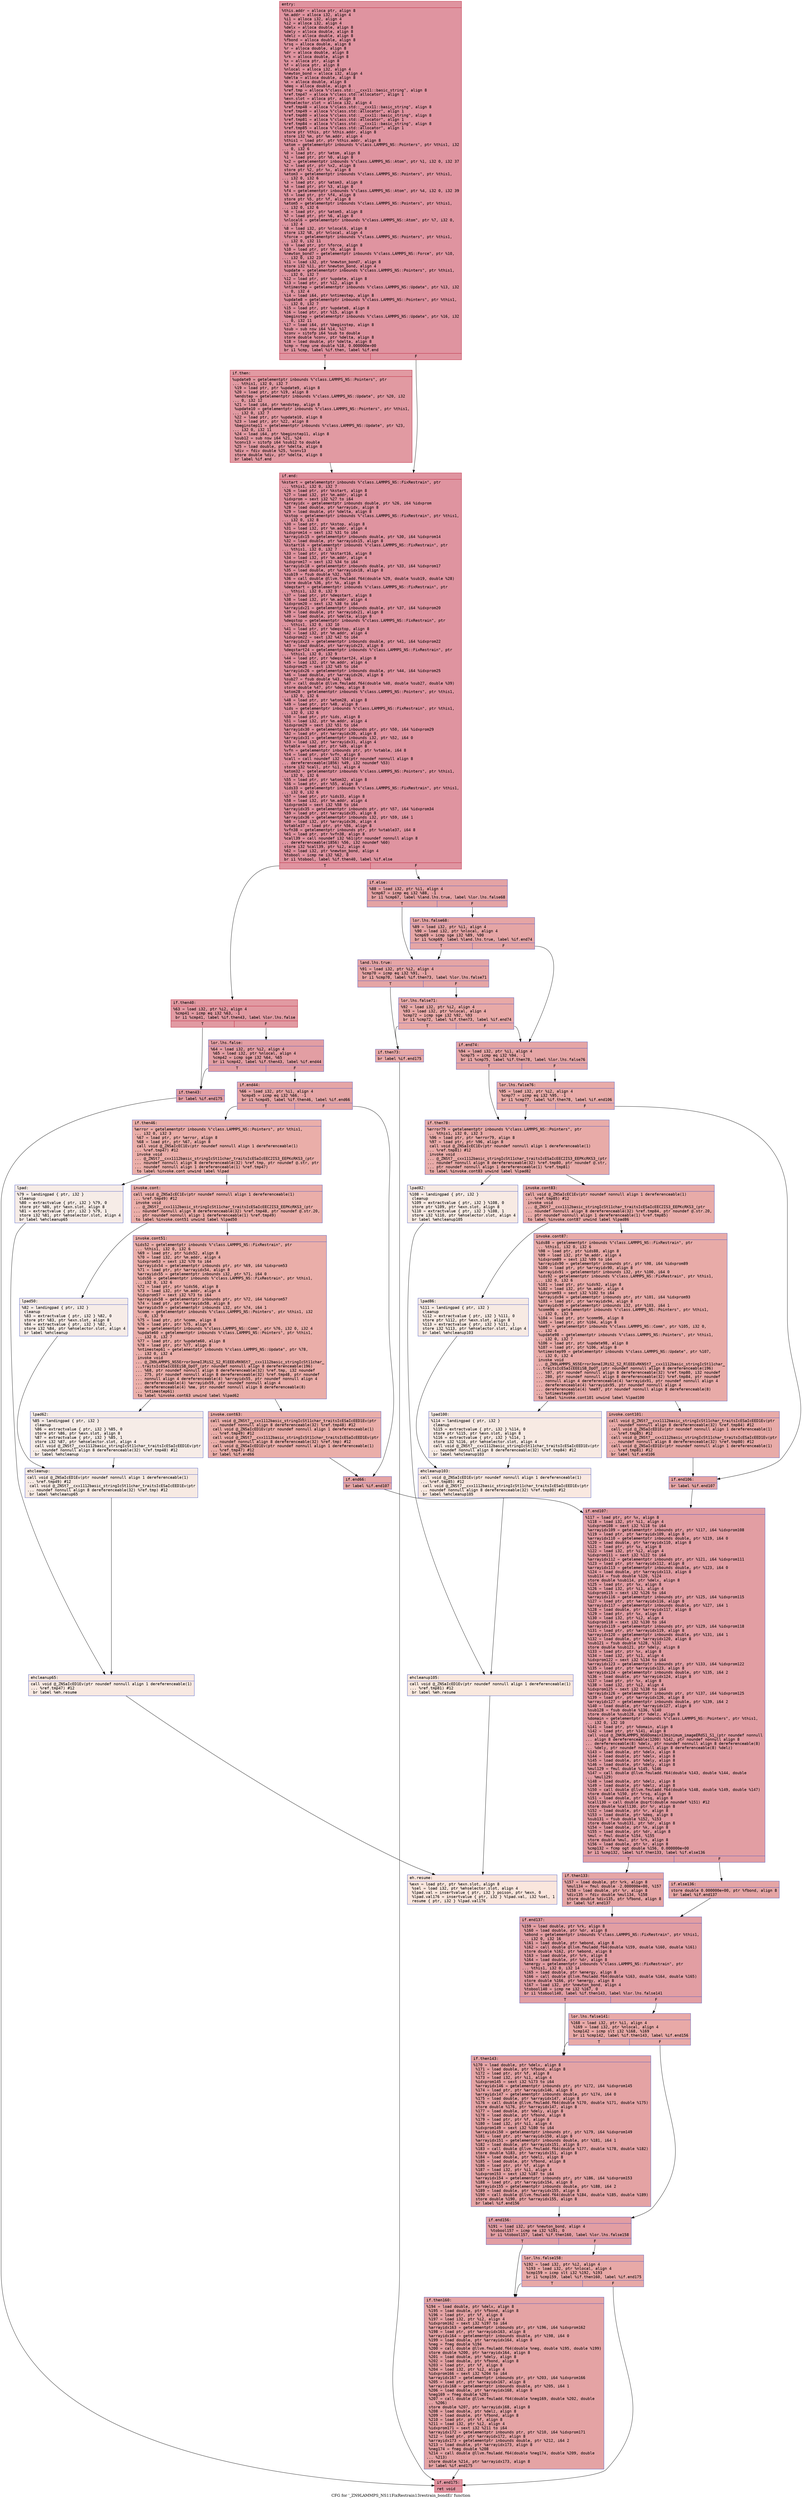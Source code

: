 digraph "CFG for '_ZN9LAMMPS_NS11FixRestrain13restrain_bondEi' function" {
	label="CFG for '_ZN9LAMMPS_NS11FixRestrain13restrain_bondEi' function";

	Node0x55fce0324cd0 [shape=record,color="#b70d28ff", style=filled, fillcolor="#b70d2870" fontname="Courier",label="{entry:\l|  %this.addr = alloca ptr, align 8\l  %m.addr = alloca i32, align 4\l  %i1 = alloca i32, align 4\l  %i2 = alloca i32, align 4\l  %delx = alloca double, align 8\l  %dely = alloca double, align 8\l  %delz = alloca double, align 8\l  %fbond = alloca double, align 8\l  %rsq = alloca double, align 8\l  %r = alloca double, align 8\l  %dr = alloca double, align 8\l  %rk = alloca double, align 8\l  %x = alloca ptr, align 8\l  %f = alloca ptr, align 8\l  %nlocal = alloca i32, align 4\l  %newton_bond = alloca i32, align 4\l  %delta = alloca double, align 8\l  %k = alloca double, align 8\l  %deq = alloca double, align 8\l  %ref.tmp = alloca %\"class.std::__cxx11::basic_string\", align 8\l  %ref.tmp47 = alloca %\"class.std::allocator\", align 1\l  %exn.slot = alloca ptr, align 8\l  %ehselector.slot = alloca i32, align 4\l  %ref.tmp48 = alloca %\"class.std::__cxx11::basic_string\", align 8\l  %ref.tmp49 = alloca %\"class.std::allocator\", align 1\l  %ref.tmp80 = alloca %\"class.std::__cxx11::basic_string\", align 8\l  %ref.tmp81 = alloca %\"class.std::allocator\", align 1\l  %ref.tmp84 = alloca %\"class.std::__cxx11::basic_string\", align 8\l  %ref.tmp85 = alloca %\"class.std::allocator\", align 1\l  store ptr %this, ptr %this.addr, align 8\l  store i32 %m, ptr %m.addr, align 4\l  %this1 = load ptr, ptr %this.addr, align 8\l  %atom = getelementptr inbounds %\"class.LAMMPS_NS::Pointers\", ptr %this1, i32\l... 0, i32 6\l  %0 = load ptr, ptr %atom, align 8\l  %1 = load ptr, ptr %0, align 8\l  %x2 = getelementptr inbounds %\"class.LAMMPS_NS::Atom\", ptr %1, i32 0, i32 37\l  %2 = load ptr, ptr %x2, align 8\l  store ptr %2, ptr %x, align 8\l  %atom3 = getelementptr inbounds %\"class.LAMMPS_NS::Pointers\", ptr %this1,\l... i32 0, i32 6\l  %3 = load ptr, ptr %atom3, align 8\l  %4 = load ptr, ptr %3, align 8\l  %f4 = getelementptr inbounds %\"class.LAMMPS_NS::Atom\", ptr %4, i32 0, i32 39\l  %5 = load ptr, ptr %f4, align 8\l  store ptr %5, ptr %f, align 8\l  %atom5 = getelementptr inbounds %\"class.LAMMPS_NS::Pointers\", ptr %this1,\l... i32 0, i32 6\l  %6 = load ptr, ptr %atom5, align 8\l  %7 = load ptr, ptr %6, align 8\l  %nlocal6 = getelementptr inbounds %\"class.LAMMPS_NS::Atom\", ptr %7, i32 0,\l... i32 4\l  %8 = load i32, ptr %nlocal6, align 8\l  store i32 %8, ptr %nlocal, align 4\l  %force = getelementptr inbounds %\"class.LAMMPS_NS::Pointers\", ptr %this1,\l... i32 0, i32 11\l  %9 = load ptr, ptr %force, align 8\l  %10 = load ptr, ptr %9, align 8\l  %newton_bond7 = getelementptr inbounds %\"class.LAMMPS_NS::Force\", ptr %10,\l... i32 0, i32 23\l  %11 = load i32, ptr %newton_bond7, align 8\l  store i32 %11, ptr %newton_bond, align 4\l  %update = getelementptr inbounds %\"class.LAMMPS_NS::Pointers\", ptr %this1,\l... i32 0, i32 7\l  %12 = load ptr, ptr %update, align 8\l  %13 = load ptr, ptr %12, align 8\l  %ntimestep = getelementptr inbounds %\"class.LAMMPS_NS::Update\", ptr %13, i32\l... 0, i32 4\l  %14 = load i64, ptr %ntimestep, align 8\l  %update8 = getelementptr inbounds %\"class.LAMMPS_NS::Pointers\", ptr %this1,\l... i32 0, i32 7\l  %15 = load ptr, ptr %update8, align 8\l  %16 = load ptr, ptr %15, align 8\l  %beginstep = getelementptr inbounds %\"class.LAMMPS_NS::Update\", ptr %16, i32\l... 0, i32 11\l  %17 = load i64, ptr %beginstep, align 8\l  %sub = sub nsw i64 %14, %17\l  %conv = sitofp i64 %sub to double\l  store double %conv, ptr %delta, align 8\l  %18 = load double, ptr %delta, align 8\l  %cmp = fcmp une double %18, 0.000000e+00\l  br i1 %cmp, label %if.then, label %if.end\l|{<s0>T|<s1>F}}"];
	Node0x55fce0324cd0:s0 -> Node0x55fce0327cf0[tooltip="entry -> if.then\nProbability 62.50%" ];
	Node0x55fce0324cd0:s1 -> Node0x55fce0328380[tooltip="entry -> if.end\nProbability 37.50%" ];
	Node0x55fce0327cf0 [shape=record,color="#b70d28ff", style=filled, fillcolor="#bb1b2c70" fontname="Courier",label="{if.then:\l|  %update9 = getelementptr inbounds %\"class.LAMMPS_NS::Pointers\", ptr\l... %this1, i32 0, i32 7\l  %19 = load ptr, ptr %update9, align 8\l  %20 = load ptr, ptr %19, align 8\l  %endstep = getelementptr inbounds %\"class.LAMMPS_NS::Update\", ptr %20, i32\l... 0, i32 12\l  %21 = load i64, ptr %endstep, align 8\l  %update10 = getelementptr inbounds %\"class.LAMMPS_NS::Pointers\", ptr %this1,\l... i32 0, i32 7\l  %22 = load ptr, ptr %update10, align 8\l  %23 = load ptr, ptr %22, align 8\l  %beginstep11 = getelementptr inbounds %\"class.LAMMPS_NS::Update\", ptr %23,\l... i32 0, i32 11\l  %24 = load i64, ptr %beginstep11, align 8\l  %sub12 = sub nsw i64 %21, %24\l  %conv13 = sitofp i64 %sub12 to double\l  %25 = load double, ptr %delta, align 8\l  %div = fdiv double %25, %conv13\l  store double %div, ptr %delta, align 8\l  br label %if.end\l}"];
	Node0x55fce0327cf0 -> Node0x55fce0328380[tooltip="if.then -> if.end\nProbability 100.00%" ];
	Node0x55fce0328380 [shape=record,color="#b70d28ff", style=filled, fillcolor="#b70d2870" fontname="Courier",label="{if.end:\l|  %kstart = getelementptr inbounds %\"class.LAMMPS_NS::FixRestrain\", ptr\l... %this1, i32 0, i32 7\l  %26 = load ptr, ptr %kstart, align 8\l  %27 = load i32, ptr %m.addr, align 4\l  %idxprom = sext i32 %27 to i64\l  %arrayidx = getelementptr inbounds double, ptr %26, i64 %idxprom\l  %28 = load double, ptr %arrayidx, align 8\l  %29 = load double, ptr %delta, align 8\l  %kstop = getelementptr inbounds %\"class.LAMMPS_NS::FixRestrain\", ptr %this1,\l... i32 0, i32 8\l  %30 = load ptr, ptr %kstop, align 8\l  %31 = load i32, ptr %m.addr, align 4\l  %idxprom14 = sext i32 %31 to i64\l  %arrayidx15 = getelementptr inbounds double, ptr %30, i64 %idxprom14\l  %32 = load double, ptr %arrayidx15, align 8\l  %kstart16 = getelementptr inbounds %\"class.LAMMPS_NS::FixRestrain\", ptr\l... %this1, i32 0, i32 7\l  %33 = load ptr, ptr %kstart16, align 8\l  %34 = load i32, ptr %m.addr, align 4\l  %idxprom17 = sext i32 %34 to i64\l  %arrayidx18 = getelementptr inbounds double, ptr %33, i64 %idxprom17\l  %35 = load double, ptr %arrayidx18, align 8\l  %sub19 = fsub double %32, %35\l  %36 = call double @llvm.fmuladd.f64(double %29, double %sub19, double %28)\l  store double %36, ptr %k, align 8\l  %deqstart = getelementptr inbounds %\"class.LAMMPS_NS::FixRestrain\", ptr\l... %this1, i32 0, i32 9\l  %37 = load ptr, ptr %deqstart, align 8\l  %38 = load i32, ptr %m.addr, align 4\l  %idxprom20 = sext i32 %38 to i64\l  %arrayidx21 = getelementptr inbounds double, ptr %37, i64 %idxprom20\l  %39 = load double, ptr %arrayidx21, align 8\l  %40 = load double, ptr %delta, align 8\l  %deqstop = getelementptr inbounds %\"class.LAMMPS_NS::FixRestrain\", ptr\l... %this1, i32 0, i32 10\l  %41 = load ptr, ptr %deqstop, align 8\l  %42 = load i32, ptr %m.addr, align 4\l  %idxprom22 = sext i32 %42 to i64\l  %arrayidx23 = getelementptr inbounds double, ptr %41, i64 %idxprom22\l  %43 = load double, ptr %arrayidx23, align 8\l  %deqstart24 = getelementptr inbounds %\"class.LAMMPS_NS::FixRestrain\", ptr\l... %this1, i32 0, i32 9\l  %44 = load ptr, ptr %deqstart24, align 8\l  %45 = load i32, ptr %m.addr, align 4\l  %idxprom25 = sext i32 %45 to i64\l  %arrayidx26 = getelementptr inbounds double, ptr %44, i64 %idxprom25\l  %46 = load double, ptr %arrayidx26, align 8\l  %sub27 = fsub double %43, %46\l  %47 = call double @llvm.fmuladd.f64(double %40, double %sub27, double %39)\l  store double %47, ptr %deq, align 8\l  %atom28 = getelementptr inbounds %\"class.LAMMPS_NS::Pointers\", ptr %this1,\l... i32 0, i32 6\l  %48 = load ptr, ptr %atom28, align 8\l  %49 = load ptr, ptr %48, align 8\l  %ids = getelementptr inbounds %\"class.LAMMPS_NS::FixRestrain\", ptr %this1,\l... i32 0, i32 6\l  %50 = load ptr, ptr %ids, align 8\l  %51 = load i32, ptr %m.addr, align 4\l  %idxprom29 = sext i32 %51 to i64\l  %arrayidx30 = getelementptr inbounds ptr, ptr %50, i64 %idxprom29\l  %52 = load ptr, ptr %arrayidx30, align 8\l  %arrayidx31 = getelementptr inbounds i32, ptr %52, i64 0\l  %53 = load i32, ptr %arrayidx31, align 4\l  %vtable = load ptr, ptr %49, align 8\l  %vfn = getelementptr inbounds ptr, ptr %vtable, i64 8\l  %54 = load ptr, ptr %vfn, align 8\l  %call = call noundef i32 %54(ptr noundef nonnull align 8\l... dereferenceable(1856) %49, i32 noundef %53)\l  store i32 %call, ptr %i1, align 4\l  %atom32 = getelementptr inbounds %\"class.LAMMPS_NS::Pointers\", ptr %this1,\l... i32 0, i32 6\l  %55 = load ptr, ptr %atom32, align 8\l  %56 = load ptr, ptr %55, align 8\l  %ids33 = getelementptr inbounds %\"class.LAMMPS_NS::FixRestrain\", ptr %this1,\l... i32 0, i32 6\l  %57 = load ptr, ptr %ids33, align 8\l  %58 = load i32, ptr %m.addr, align 4\l  %idxprom34 = sext i32 %58 to i64\l  %arrayidx35 = getelementptr inbounds ptr, ptr %57, i64 %idxprom34\l  %59 = load ptr, ptr %arrayidx35, align 8\l  %arrayidx36 = getelementptr inbounds i32, ptr %59, i64 1\l  %60 = load i32, ptr %arrayidx36, align 4\l  %vtable37 = load ptr, ptr %56, align 8\l  %vfn38 = getelementptr inbounds ptr, ptr %vtable37, i64 8\l  %61 = load ptr, ptr %vfn38, align 8\l  %call39 = call noundef i32 %61(ptr noundef nonnull align 8\l... dereferenceable(1856) %56, i32 noundef %60)\l  store i32 %call39, ptr %i2, align 4\l  %62 = load i32, ptr %newton_bond, align 4\l  %tobool = icmp ne i32 %62, 0\l  br i1 %tobool, label %if.then40, label %if.else\l|{<s0>T|<s1>F}}"];
	Node0x55fce0328380:s0 -> Node0x55fce032c950[tooltip="if.end -> if.then40\nProbability 62.50%" ];
	Node0x55fce0328380:s1 -> Node0x55fce032c9d0[tooltip="if.end -> if.else\nProbability 37.50%" ];
	Node0x55fce032c950 [shape=record,color="#b70d28ff", style=filled, fillcolor="#bb1b2c70" fontname="Courier",label="{if.then40:\l|  %63 = load i32, ptr %i2, align 4\l  %cmp41 = icmp eq i32 %63, -1\l  br i1 %cmp41, label %if.then43, label %lor.lhs.false\l|{<s0>T|<s1>F}}"];
	Node0x55fce032c950:s0 -> Node0x55fce0327d60[tooltip="if.then40 -> if.then43\nProbability 37.50%" ];
	Node0x55fce032c950:s1 -> Node0x55fce0327de0[tooltip="if.then40 -> lor.lhs.false\nProbability 62.50%" ];
	Node0x55fce0327de0 [shape=record,color="#3d50c3ff", style=filled, fillcolor="#be242e70" fontname="Courier",label="{lor.lhs.false:\l|  %64 = load i32, ptr %i2, align 4\l  %65 = load i32, ptr %nlocal, align 4\l  %cmp42 = icmp sge i32 %64, %65\l  br i1 %cmp42, label %if.then43, label %if.end44\l|{<s0>T|<s1>F}}"];
	Node0x55fce0327de0:s0 -> Node0x55fce0327d60[tooltip="lor.lhs.false -> if.then43\nProbability 50.00%" ];
	Node0x55fce0327de0:s1 -> Node0x55fce03280c0[tooltip="lor.lhs.false -> if.end44\nProbability 50.00%" ];
	Node0x55fce0327d60 [shape=record,color="#3d50c3ff", style=filled, fillcolor="#be242e70" fontname="Courier",label="{if.then43:\l|  br label %if.end175\l}"];
	Node0x55fce0327d60 -> Node0x55fce03281f0[tooltip="if.then43 -> if.end175\nProbability 100.00%" ];
	Node0x55fce03280c0 [shape=record,color="#3d50c3ff", style=filled, fillcolor="#c5333470" fontname="Courier",label="{if.end44:\l|  %66 = load i32, ptr %i1, align 4\l  %cmp45 = icmp eq i32 %66, -1\l  br i1 %cmp45, label %if.then46, label %if.end66\l|{<s0>T|<s1>F}}"];
	Node0x55fce03280c0:s0 -> Node0x55fce032d900[tooltip="if.end44 -> if.then46\nProbability 37.50%" ];
	Node0x55fce03280c0:s1 -> Node0x55fce032d980[tooltip="if.end44 -> if.end66\nProbability 62.50%" ];
	Node0x55fce032d900 [shape=record,color="#3d50c3ff", style=filled, fillcolor="#d0473d70" fontname="Courier",label="{if.then46:\l|  %error = getelementptr inbounds %\"class.LAMMPS_NS::Pointers\", ptr %this1,\l... i32 0, i32 3\l  %67 = load ptr, ptr %error, align 8\l  %68 = load ptr, ptr %67, align 8\l  call void @_ZNSaIcEC1Ev(ptr noundef nonnull align 1 dereferenceable(1)\l... %ref.tmp47) #12\l  invoke void\l... @_ZNSt7__cxx1112basic_stringIcSt11char_traitsIcESaIcEEC2IS3_EEPKcRKS3_(ptr\l... noundef nonnull align 8 dereferenceable(32) %ref.tmp, ptr noundef @.str, ptr\l... noundef nonnull align 1 dereferenceable(1) %ref.tmp47)\l          to label %invoke.cont unwind label %lpad\l}"];
	Node0x55fce032d900 -> Node0x55fce032de70[tooltip="if.then46 -> invoke.cont\nProbability 100.00%" ];
	Node0x55fce032d900 -> Node0x55fce032def0[tooltip="if.then46 -> lpad\nProbability 0.00%" ];
	Node0x55fce032de70 [shape=record,color="#3d50c3ff", style=filled, fillcolor="#d0473d70" fontname="Courier",label="{invoke.cont:\l|  call void @_ZNSaIcEC1Ev(ptr noundef nonnull align 1 dereferenceable(1)\l... %ref.tmp49) #12\l  invoke void\l... @_ZNSt7__cxx1112basic_stringIcSt11char_traitsIcESaIcEEC2IS3_EEPKcRKS3_(ptr\l... noundef nonnull align 8 dereferenceable(32) %ref.tmp48, ptr noundef @.str.20,\l... ptr noundef nonnull align 1 dereferenceable(1) %ref.tmp49)\l          to label %invoke.cont51 unwind label %lpad50\l}"];
	Node0x55fce032de70 -> Node0x55fce032e270[tooltip="invoke.cont -> invoke.cont51\nProbability 100.00%" ];
	Node0x55fce032de70 -> Node0x55fce032e2c0[tooltip="invoke.cont -> lpad50\nProbability 0.00%" ];
	Node0x55fce032e270 [shape=record,color="#3d50c3ff", style=filled, fillcolor="#d0473d70" fontname="Courier",label="{invoke.cont51:\l|  %ids52 = getelementptr inbounds %\"class.LAMMPS_NS::FixRestrain\", ptr\l... %this1, i32 0, i32 6\l  %69 = load ptr, ptr %ids52, align 8\l  %70 = load i32, ptr %m.addr, align 4\l  %idxprom53 = sext i32 %70 to i64\l  %arrayidx54 = getelementptr inbounds ptr, ptr %69, i64 %idxprom53\l  %71 = load ptr, ptr %arrayidx54, align 8\l  %arrayidx55 = getelementptr inbounds i32, ptr %71, i64 0\l  %ids56 = getelementptr inbounds %\"class.LAMMPS_NS::FixRestrain\", ptr %this1,\l... i32 0, i32 6\l  %72 = load ptr, ptr %ids56, align 8\l  %73 = load i32, ptr %m.addr, align 4\l  %idxprom57 = sext i32 %73 to i64\l  %arrayidx58 = getelementptr inbounds ptr, ptr %72, i64 %idxprom57\l  %74 = load ptr, ptr %arrayidx58, align 8\l  %arrayidx59 = getelementptr inbounds i32, ptr %74, i64 1\l  %comm = getelementptr inbounds %\"class.LAMMPS_NS::Pointers\", ptr %this1, i32\l... 0, i32 9\l  %75 = load ptr, ptr %comm, align 8\l  %76 = load ptr, ptr %75, align 8\l  %me = getelementptr inbounds %\"class.LAMMPS_NS::Comm\", ptr %76, i32 0, i32 4\l  %update60 = getelementptr inbounds %\"class.LAMMPS_NS::Pointers\", ptr %this1,\l... i32 0, i32 7\l  %77 = load ptr, ptr %update60, align 8\l  %78 = load ptr, ptr %77, align 8\l  %ntimestep61 = getelementptr inbounds %\"class.LAMMPS_NS::Update\", ptr %78,\l... i32 0, i32 4\l  invoke void\l... @_ZN9LAMMPS_NS5Error3oneIJRiS2_S2_RlEEEvRKNSt7__cxx1112basic_stringIcSt11char_\l...traitsIcESaIcEEEiSB_DpOT_(ptr noundef nonnull align 8 dereferenceable(196)\l... %68, ptr noundef nonnull align 8 dereferenceable(32) %ref.tmp, i32 noundef\l... 275, ptr noundef nonnull align 8 dereferenceable(32) %ref.tmp48, ptr noundef\l... nonnull align 4 dereferenceable(4) %arrayidx55, ptr noundef nonnull align 4\l... dereferenceable(4) %arrayidx59, ptr noundef nonnull align 4\l... dereferenceable(4) %me, ptr noundef nonnull align 8 dereferenceable(8)\l... %ntimestep61)\l          to label %invoke.cont63 unwind label %lpad62\l}"];
	Node0x55fce032e270 -> Node0x55fce032e220[tooltip="invoke.cont51 -> invoke.cont63\nProbability 100.00%" ];
	Node0x55fce032e270 -> Node0x55fce032f4f0[tooltip="invoke.cont51 -> lpad62\nProbability 0.00%" ];
	Node0x55fce032e220 [shape=record,color="#3d50c3ff", style=filled, fillcolor="#d0473d70" fontname="Courier",label="{invoke.cont63:\l|  call void @_ZNSt7__cxx1112basic_stringIcSt11char_traitsIcESaIcEED1Ev(ptr\l... noundef nonnull align 8 dereferenceable(32) %ref.tmp48) #12\l  call void @_ZNSaIcED1Ev(ptr noundef nonnull align 1 dereferenceable(1)\l... %ref.tmp49) #12\l  call void @_ZNSt7__cxx1112basic_stringIcSt11char_traitsIcESaIcEED1Ev(ptr\l... noundef nonnull align 8 dereferenceable(32) %ref.tmp) #12\l  call void @_ZNSaIcED1Ev(ptr noundef nonnull align 1 dereferenceable(1)\l... %ref.tmp47) #12\l  br label %if.end66\l}"];
	Node0x55fce032e220 -> Node0x55fce032d980[tooltip="invoke.cont63 -> if.end66\nProbability 100.00%" ];
	Node0x55fce032def0 [shape=record,color="#3d50c3ff", style=filled, fillcolor="#ead5c970" fontname="Courier",label="{lpad:\l|  %79 = landingpad \{ ptr, i32 \}\l          cleanup\l  %80 = extractvalue \{ ptr, i32 \} %79, 0\l  store ptr %80, ptr %exn.slot, align 8\l  %81 = extractvalue \{ ptr, i32 \} %79, 1\l  store i32 %81, ptr %ehselector.slot, align 4\l  br label %ehcleanup65\l}"];
	Node0x55fce032def0 -> Node0x55fce0330010[tooltip="lpad -> ehcleanup65\nProbability 100.00%" ];
	Node0x55fce032e2c0 [shape=record,color="#3d50c3ff", style=filled, fillcolor="#ead5c970" fontname="Courier",label="{lpad50:\l|  %82 = landingpad \{ ptr, i32 \}\l          cleanup\l  %83 = extractvalue \{ ptr, i32 \} %82, 0\l  store ptr %83, ptr %exn.slot, align 8\l  %84 = extractvalue \{ ptr, i32 \} %82, 1\l  store i32 %84, ptr %ehselector.slot, align 4\l  br label %ehcleanup\l}"];
	Node0x55fce032e2c0 -> Node0x55fce0330380[tooltip="lpad50 -> ehcleanup\nProbability 100.00%" ];
	Node0x55fce032f4f0 [shape=record,color="#3d50c3ff", style=filled, fillcolor="#ead5c970" fontname="Courier",label="{lpad62:\l|  %85 = landingpad \{ ptr, i32 \}\l          cleanup\l  %86 = extractvalue \{ ptr, i32 \} %85, 0\l  store ptr %86, ptr %exn.slot, align 8\l  %87 = extractvalue \{ ptr, i32 \} %85, 1\l  store i32 %87, ptr %ehselector.slot, align 4\l  call void @_ZNSt7__cxx1112basic_stringIcSt11char_traitsIcESaIcEED1Ev(ptr\l... noundef nonnull align 8 dereferenceable(32) %ref.tmp48) #12\l  br label %ehcleanup\l}"];
	Node0x55fce032f4f0 -> Node0x55fce0330380[tooltip="lpad62 -> ehcleanup\nProbability 100.00%" ];
	Node0x55fce0330380 [shape=record,color="#3d50c3ff", style=filled, fillcolor="#eed0c070" fontname="Courier",label="{ehcleanup:\l|  call void @_ZNSaIcED1Ev(ptr noundef nonnull align 1 dereferenceable(1)\l... %ref.tmp49) #12\l  call void @_ZNSt7__cxx1112basic_stringIcSt11char_traitsIcESaIcEED1Ev(ptr\l... noundef nonnull align 8 dereferenceable(32) %ref.tmp) #12\l  br label %ehcleanup65\l}"];
	Node0x55fce0330380 -> Node0x55fce0330010[tooltip="ehcleanup -> ehcleanup65\nProbability 100.00%" ];
	Node0x55fce0330010 [shape=record,color="#3d50c3ff", style=filled, fillcolor="#efcebd70" fontname="Courier",label="{ehcleanup65:\l|  call void @_ZNSaIcED1Ev(ptr noundef nonnull align 1 dereferenceable(1)\l... %ref.tmp47) #12\l  br label %eh.resume\l}"];
	Node0x55fce0330010 -> Node0x55fce0330c90[tooltip="ehcleanup65 -> eh.resume\nProbability 100.00%" ];
	Node0x55fce032d980 [shape=record,color="#3d50c3ff", style=filled, fillcolor="#c5333470" fontname="Courier",label="{if.end66:\l|  br label %if.end107\l}"];
	Node0x55fce032d980 -> Node0x55fce0330d50[tooltip="if.end66 -> if.end107\nProbability 100.00%" ];
	Node0x55fce032c9d0 [shape=record,color="#3d50c3ff", style=filled, fillcolor="#c32e3170" fontname="Courier",label="{if.else:\l|  %88 = load i32, ptr %i1, align 4\l  %cmp67 = icmp eq i32 %88, -1\l  br i1 %cmp67, label %land.lhs.true, label %lor.lhs.false68\l|{<s0>T|<s1>F}}"];
	Node0x55fce032c9d0:s0 -> Node0x55fce0330f50[tooltip="if.else -> land.lhs.true\nProbability 37.50%" ];
	Node0x55fce032c9d0:s1 -> Node0x55fce0330fd0[tooltip="if.else -> lor.lhs.false68\nProbability 62.50%" ];
	Node0x55fce0330fd0 [shape=record,color="#3d50c3ff", style=filled, fillcolor="#c5333470" fontname="Courier",label="{lor.lhs.false68:\l|  %89 = load i32, ptr %i1, align 4\l  %90 = load i32, ptr %nlocal, align 4\l  %cmp69 = icmp sge i32 %89, %90\l  br i1 %cmp69, label %land.lhs.true, label %if.end74\l|{<s0>T|<s1>F}}"];
	Node0x55fce0330fd0:s0 -> Node0x55fce0330f50[tooltip="lor.lhs.false68 -> land.lhs.true\nProbability 50.00%" ];
	Node0x55fce0330fd0:s1 -> Node0x55fce03312e0[tooltip="lor.lhs.false68 -> if.end74\nProbability 50.00%" ];
	Node0x55fce0330f50 [shape=record,color="#3d50c3ff", style=filled, fillcolor="#c5333470" fontname="Courier",label="{land.lhs.true:\l|  %91 = load i32, ptr %i2, align 4\l  %cmp70 = icmp eq i32 %91, -1\l  br i1 %cmp70, label %if.then73, label %lor.lhs.false71\l|{<s0>T|<s1>F}}"];
	Node0x55fce0330f50:s0 -> Node0x55fce0331510[tooltip="land.lhs.true -> if.then73\nProbability 37.50%" ];
	Node0x55fce0330f50:s1 -> Node0x55fce0331590[tooltip="land.lhs.true -> lor.lhs.false71\nProbability 62.50%" ];
	Node0x55fce0331590 [shape=record,color="#3d50c3ff", style=filled, fillcolor="#ca3b3770" fontname="Courier",label="{lor.lhs.false71:\l|  %92 = load i32, ptr %i2, align 4\l  %93 = load i32, ptr %nlocal, align 4\l  %cmp72 = icmp sge i32 %92, %93\l  br i1 %cmp72, label %if.then73, label %if.end74\l|{<s0>T|<s1>F}}"];
	Node0x55fce0331590:s0 -> Node0x55fce0331510[tooltip="lor.lhs.false71 -> if.then73\nProbability 50.00%" ];
	Node0x55fce0331590:s1 -> Node0x55fce03312e0[tooltip="lor.lhs.false71 -> if.end74\nProbability 50.00%" ];
	Node0x55fce0331510 [shape=record,color="#3d50c3ff", style=filled, fillcolor="#ca3b3770" fontname="Courier",label="{if.then73:\l|  br label %if.end175\l}"];
	Node0x55fce0331510 -> Node0x55fce03281f0[tooltip="if.then73 -> if.end175\nProbability 100.00%" ];
	Node0x55fce03312e0 [shape=record,color="#3d50c3ff", style=filled, fillcolor="#c5333470" fontname="Courier",label="{if.end74:\l|  %94 = load i32, ptr %i1, align 4\l  %cmp75 = icmp eq i32 %94, -1\l  br i1 %cmp75, label %if.then78, label %lor.lhs.false76\l|{<s0>T|<s1>F}}"];
	Node0x55fce03312e0:s0 -> Node0x55fce0331b50[tooltip="if.end74 -> if.then78\nProbability 37.50%" ];
	Node0x55fce03312e0:s1 -> Node0x55fce0331ba0[tooltip="if.end74 -> lor.lhs.false76\nProbability 62.50%" ];
	Node0x55fce0331ba0 [shape=record,color="#3d50c3ff", style=filled, fillcolor="#cc403a70" fontname="Courier",label="{lor.lhs.false76:\l|  %95 = load i32, ptr %i2, align 4\l  %cmp77 = icmp eq i32 %95, -1\l  br i1 %cmp77, label %if.then78, label %if.end106\l|{<s0>T|<s1>F}}"];
	Node0x55fce0331ba0:s0 -> Node0x55fce0331b50[tooltip="lor.lhs.false76 -> if.then78\nProbability 37.50%" ];
	Node0x55fce0331ba0:s1 -> Node0x55fce032ab50[tooltip="lor.lhs.false76 -> if.end106\nProbability 62.50%" ];
	Node0x55fce0331b50 [shape=record,color="#3d50c3ff", style=filled, fillcolor="#cc403a70" fontname="Courier",label="{if.then78:\l|  %error79 = getelementptr inbounds %\"class.LAMMPS_NS::Pointers\", ptr\l... %this1, i32 0, i32 3\l  %96 = load ptr, ptr %error79, align 8\l  %97 = load ptr, ptr %96, align 8\l  call void @_ZNSaIcEC1Ev(ptr noundef nonnull align 1 dereferenceable(1)\l... %ref.tmp81) #12\l  invoke void\l... @_ZNSt7__cxx1112basic_stringIcSt11char_traitsIcESaIcEEC2IS3_EEPKcRKS3_(ptr\l... noundef nonnull align 8 dereferenceable(32) %ref.tmp80, ptr noundef @.str,\l... ptr noundef nonnull align 1 dereferenceable(1) %ref.tmp81)\l          to label %invoke.cont83 unwind label %lpad82\l}"];
	Node0x55fce0331b50 -> Node0x55fce032afb0[tooltip="if.then78 -> invoke.cont83\nProbability 100.00%" ];
	Node0x55fce0331b50 -> Node0x55fce032b030[tooltip="if.then78 -> lpad82\nProbability 0.00%" ];
	Node0x55fce032afb0 [shape=record,color="#3d50c3ff", style=filled, fillcolor="#cc403a70" fontname="Courier",label="{invoke.cont83:\l|  call void @_ZNSaIcEC1Ev(ptr noundef nonnull align 1 dereferenceable(1)\l... %ref.tmp85) #12\l  invoke void\l... @_ZNSt7__cxx1112basic_stringIcSt11char_traitsIcESaIcEEC2IS3_EEPKcRKS3_(ptr\l... noundef nonnull align 8 dereferenceable(32) %ref.tmp84, ptr noundef @.str.20,\l... ptr noundef nonnull align 1 dereferenceable(1) %ref.tmp85)\l          to label %invoke.cont87 unwind label %lpad86\l}"];
	Node0x55fce032afb0 -> Node0x55fce0332e30[tooltip="invoke.cont83 -> invoke.cont87\nProbability 100.00%" ];
	Node0x55fce032afb0 -> Node0x55fce0332e80[tooltip="invoke.cont83 -> lpad86\nProbability 0.00%" ];
	Node0x55fce0332e30 [shape=record,color="#3d50c3ff", style=filled, fillcolor="#cc403a70" fontname="Courier",label="{invoke.cont87:\l|  %ids88 = getelementptr inbounds %\"class.LAMMPS_NS::FixRestrain\", ptr\l... %this1, i32 0, i32 6\l  %98 = load ptr, ptr %ids88, align 8\l  %99 = load i32, ptr %m.addr, align 4\l  %idxprom89 = sext i32 %99 to i64\l  %arrayidx90 = getelementptr inbounds ptr, ptr %98, i64 %idxprom89\l  %100 = load ptr, ptr %arrayidx90, align 8\l  %arrayidx91 = getelementptr inbounds i32, ptr %100, i64 0\l  %ids92 = getelementptr inbounds %\"class.LAMMPS_NS::FixRestrain\", ptr %this1,\l... i32 0, i32 6\l  %101 = load ptr, ptr %ids92, align 8\l  %102 = load i32, ptr %m.addr, align 4\l  %idxprom93 = sext i32 %102 to i64\l  %arrayidx94 = getelementptr inbounds ptr, ptr %101, i64 %idxprom93\l  %103 = load ptr, ptr %arrayidx94, align 8\l  %arrayidx95 = getelementptr inbounds i32, ptr %103, i64 1\l  %comm96 = getelementptr inbounds %\"class.LAMMPS_NS::Pointers\", ptr %this1,\l... i32 0, i32 9\l  %104 = load ptr, ptr %comm96, align 8\l  %105 = load ptr, ptr %104, align 8\l  %me97 = getelementptr inbounds %\"class.LAMMPS_NS::Comm\", ptr %105, i32 0,\l... i32 4\l  %update98 = getelementptr inbounds %\"class.LAMMPS_NS::Pointers\", ptr %this1,\l... i32 0, i32 7\l  %106 = load ptr, ptr %update98, align 8\l  %107 = load ptr, ptr %106, align 8\l  %ntimestep99 = getelementptr inbounds %\"class.LAMMPS_NS::Update\", ptr %107,\l... i32 0, i32 4\l  invoke void\l... @_ZN9LAMMPS_NS5Error3oneIJRiS2_S2_RlEEEvRKNSt7__cxx1112basic_stringIcSt11char_\l...traitsIcESaIcEEEiSB_DpOT_(ptr noundef nonnull align 8 dereferenceable(196)\l... %97, ptr noundef nonnull align 8 dereferenceable(32) %ref.tmp80, i32 noundef\l... 280, ptr noundef nonnull align 8 dereferenceable(32) %ref.tmp84, ptr noundef\l... nonnull align 4 dereferenceable(4) %arrayidx91, ptr noundef nonnull align 4\l... dereferenceable(4) %arrayidx95, ptr noundef nonnull align 4\l... dereferenceable(4) %me97, ptr noundef nonnull align 8 dereferenceable(8)\l... %ntimestep99)\l          to label %invoke.cont101 unwind label %lpad100\l}"];
	Node0x55fce0332e30 -> Node0x55fce032b260[tooltip="invoke.cont87 -> invoke.cont101\nProbability 100.00%" ];
	Node0x55fce0332e30 -> Node0x55fce0334050[tooltip="invoke.cont87 -> lpad100\nProbability 0.00%" ];
	Node0x55fce032b260 [shape=record,color="#3d50c3ff", style=filled, fillcolor="#cc403a70" fontname="Courier",label="{invoke.cont101:\l|  call void @_ZNSt7__cxx1112basic_stringIcSt11char_traitsIcESaIcEED1Ev(ptr\l... noundef nonnull align 8 dereferenceable(32) %ref.tmp84) #12\l  call void @_ZNSaIcED1Ev(ptr noundef nonnull align 1 dereferenceable(1)\l... %ref.tmp85) #12\l  call void @_ZNSt7__cxx1112basic_stringIcSt11char_traitsIcESaIcEED1Ev(ptr\l... noundef nonnull align 8 dereferenceable(32) %ref.tmp80) #12\l  call void @_ZNSaIcED1Ev(ptr noundef nonnull align 1 dereferenceable(1)\l... %ref.tmp81) #12\l  br label %if.end106\l}"];
	Node0x55fce032b260 -> Node0x55fce032ab50[tooltip="invoke.cont101 -> if.end106\nProbability 100.00%" ];
	Node0x55fce032b030 [shape=record,color="#3d50c3ff", style=filled, fillcolor="#eed0c070" fontname="Courier",label="{lpad82:\l|  %108 = landingpad \{ ptr, i32 \}\l          cleanup\l  %109 = extractvalue \{ ptr, i32 \} %108, 0\l  store ptr %109, ptr %exn.slot, align 8\l  %110 = extractvalue \{ ptr, i32 \} %108, 1\l  store i32 %110, ptr %ehselector.slot, align 4\l  br label %ehcleanup105\l}"];
	Node0x55fce032b030 -> Node0x55fce0334a90[tooltip="lpad82 -> ehcleanup105\nProbability 100.00%" ];
	Node0x55fce0332e80 [shape=record,color="#3d50c3ff", style=filled, fillcolor="#eed0c070" fontname="Courier",label="{lpad86:\l|  %111 = landingpad \{ ptr, i32 \}\l          cleanup\l  %112 = extractvalue \{ ptr, i32 \} %111, 0\l  store ptr %112, ptr %exn.slot, align 8\l  %113 = extractvalue \{ ptr, i32 \} %111, 1\l  store i32 %113, ptr %ehselector.slot, align 4\l  br label %ehcleanup103\l}"];
	Node0x55fce0332e80 -> Node0x55fce0334d90[tooltip="lpad86 -> ehcleanup103\nProbability 100.00%" ];
	Node0x55fce0334050 [shape=record,color="#3d50c3ff", style=filled, fillcolor="#eed0c070" fontname="Courier",label="{lpad100:\l|  %114 = landingpad \{ ptr, i32 \}\l          cleanup\l  %115 = extractvalue \{ ptr, i32 \} %114, 0\l  store ptr %115, ptr %exn.slot, align 8\l  %116 = extractvalue \{ ptr, i32 \} %114, 1\l  store i32 %116, ptr %ehselector.slot, align 4\l  call void @_ZNSt7__cxx1112basic_stringIcSt11char_traitsIcESaIcEED1Ev(ptr\l... noundef nonnull align 8 dereferenceable(32) %ref.tmp84) #12\l  br label %ehcleanup103\l}"];
	Node0x55fce0334050 -> Node0x55fce0334d90[tooltip="lpad100 -> ehcleanup103\nProbability 100.00%" ];
	Node0x55fce0334d90 [shape=record,color="#3d50c3ff", style=filled, fillcolor="#f1ccb870" fontname="Courier",label="{ehcleanup103:\l|  call void @_ZNSaIcED1Ev(ptr noundef nonnull align 1 dereferenceable(1)\l... %ref.tmp85) #12\l  call void @_ZNSt7__cxx1112basic_stringIcSt11char_traitsIcESaIcEED1Ev(ptr\l... noundef nonnull align 8 dereferenceable(32) %ref.tmp80) #12\l  br label %ehcleanup105\l}"];
	Node0x55fce0334d90 -> Node0x55fce0334a90[tooltip="ehcleanup103 -> ehcleanup105\nProbability 100.00%" ];
	Node0x55fce0334a90 [shape=record,color="#3d50c3ff", style=filled, fillcolor="#f2cab570" fontname="Courier",label="{ehcleanup105:\l|  call void @_ZNSaIcED1Ev(ptr noundef nonnull align 1 dereferenceable(1)\l... %ref.tmp81) #12\l  br label %eh.resume\l}"];
	Node0x55fce0334a90 -> Node0x55fce0330c90[tooltip="ehcleanup105 -> eh.resume\nProbability 100.00%" ];
	Node0x55fce032ab50 [shape=record,color="#3d50c3ff", style=filled, fillcolor="#c5333470" fontname="Courier",label="{if.end106:\l|  br label %if.end107\l}"];
	Node0x55fce032ab50 -> Node0x55fce0330d50[tooltip="if.end106 -> if.end107\nProbability 100.00%" ];
	Node0x55fce0330d50 [shape=record,color="#3d50c3ff", style=filled, fillcolor="#be242e70" fontname="Courier",label="{if.end107:\l|  %117 = load ptr, ptr %x, align 8\l  %118 = load i32, ptr %i1, align 4\l  %idxprom108 = sext i32 %118 to i64\l  %arrayidx109 = getelementptr inbounds ptr, ptr %117, i64 %idxprom108\l  %119 = load ptr, ptr %arrayidx109, align 8\l  %arrayidx110 = getelementptr inbounds double, ptr %119, i64 0\l  %120 = load double, ptr %arrayidx110, align 8\l  %121 = load ptr, ptr %x, align 8\l  %122 = load i32, ptr %i2, align 4\l  %idxprom111 = sext i32 %122 to i64\l  %arrayidx112 = getelementptr inbounds ptr, ptr %121, i64 %idxprom111\l  %123 = load ptr, ptr %arrayidx112, align 8\l  %arrayidx113 = getelementptr inbounds double, ptr %123, i64 0\l  %124 = load double, ptr %arrayidx113, align 8\l  %sub114 = fsub double %120, %124\l  store double %sub114, ptr %delx, align 8\l  %125 = load ptr, ptr %x, align 8\l  %126 = load i32, ptr %i1, align 4\l  %idxprom115 = sext i32 %126 to i64\l  %arrayidx116 = getelementptr inbounds ptr, ptr %125, i64 %idxprom115\l  %127 = load ptr, ptr %arrayidx116, align 8\l  %arrayidx117 = getelementptr inbounds double, ptr %127, i64 1\l  %128 = load double, ptr %arrayidx117, align 8\l  %129 = load ptr, ptr %x, align 8\l  %130 = load i32, ptr %i2, align 4\l  %idxprom118 = sext i32 %130 to i64\l  %arrayidx119 = getelementptr inbounds ptr, ptr %129, i64 %idxprom118\l  %131 = load ptr, ptr %arrayidx119, align 8\l  %arrayidx120 = getelementptr inbounds double, ptr %131, i64 1\l  %132 = load double, ptr %arrayidx120, align 8\l  %sub121 = fsub double %128, %132\l  store double %sub121, ptr %dely, align 8\l  %133 = load ptr, ptr %x, align 8\l  %134 = load i32, ptr %i1, align 4\l  %idxprom122 = sext i32 %134 to i64\l  %arrayidx123 = getelementptr inbounds ptr, ptr %133, i64 %idxprom122\l  %135 = load ptr, ptr %arrayidx123, align 8\l  %arrayidx124 = getelementptr inbounds double, ptr %135, i64 2\l  %136 = load double, ptr %arrayidx124, align 8\l  %137 = load ptr, ptr %x, align 8\l  %138 = load i32, ptr %i2, align 4\l  %idxprom125 = sext i32 %138 to i64\l  %arrayidx126 = getelementptr inbounds ptr, ptr %137, i64 %idxprom125\l  %139 = load ptr, ptr %arrayidx126, align 8\l  %arrayidx127 = getelementptr inbounds double, ptr %139, i64 2\l  %140 = load double, ptr %arrayidx127, align 8\l  %sub128 = fsub double %136, %140\l  store double %sub128, ptr %delz, align 8\l  %domain = getelementptr inbounds %\"class.LAMMPS_NS::Pointers\", ptr %this1,\l... i32 0, i32 10\l  %141 = load ptr, ptr %domain, align 8\l  %142 = load ptr, ptr %141, align 8\l  call void @_ZNK9LAMMPS_NS6Domain13minimum_imageERdS1_S1_(ptr noundef nonnull\l... align 8 dereferenceable(1200) %142, ptr noundef nonnull align 8\l... dereferenceable(8) %delx, ptr noundef nonnull align 8 dereferenceable(8)\l... %dely, ptr noundef nonnull align 8 dereferenceable(8) %delz)\l  %143 = load double, ptr %delx, align 8\l  %144 = load double, ptr %delx, align 8\l  %145 = load double, ptr %dely, align 8\l  %146 = load double, ptr %dely, align 8\l  %mul129 = fmul double %145, %146\l  %147 = call double @llvm.fmuladd.f64(double %143, double %144, double\l... %mul129)\l  %148 = load double, ptr %delz, align 8\l  %149 = load double, ptr %delz, align 8\l  %150 = call double @llvm.fmuladd.f64(double %148, double %149, double %147)\l  store double %150, ptr %rsq, align 8\l  %151 = load double, ptr %rsq, align 8\l  %call130 = call double @sqrt(double noundef %151) #12\l  store double %call130, ptr %r, align 8\l  %152 = load double, ptr %r, align 8\l  %153 = load double, ptr %deq, align 8\l  %sub131 = fsub double %152, %153\l  store double %sub131, ptr %dr, align 8\l  %154 = load double, ptr %k, align 8\l  %155 = load double, ptr %dr, align 8\l  %mul = fmul double %154, %155\l  store double %mul, ptr %rk, align 8\l  %156 = load double, ptr %r, align 8\l  %cmp132 = fcmp ogt double %156, 0.000000e+00\l  br i1 %cmp132, label %if.then133, label %if.else136\l|{<s0>T|<s1>F}}"];
	Node0x55fce0330d50:s0 -> Node0x55fce0338640[tooltip="if.end107 -> if.then133\nProbability 50.00%" ];
	Node0x55fce0330d50:s1 -> Node0x55fce0338690[tooltip="if.end107 -> if.else136\nProbability 50.00%" ];
	Node0x55fce0338640 [shape=record,color="#3d50c3ff", style=filled, fillcolor="#c5333470" fontname="Courier",label="{if.then133:\l|  %157 = load double, ptr %rk, align 8\l  %mul134 = fmul double -2.000000e+00, %157\l  %158 = load double, ptr %r, align 8\l  %div135 = fdiv double %mul134, %158\l  store double %div135, ptr %fbond, align 8\l  br label %if.end137\l}"];
	Node0x55fce0338640 -> Node0x55fce032ce20[tooltip="if.then133 -> if.end137\nProbability 100.00%" ];
	Node0x55fce0338690 [shape=record,color="#3d50c3ff", style=filled, fillcolor="#c5333470" fontname="Courier",label="{if.else136:\l|  store double 0.000000e+00, ptr %fbond, align 8\l  br label %if.end137\l}"];
	Node0x55fce0338690 -> Node0x55fce032ce20[tooltip="if.else136 -> if.end137\nProbability 100.00%" ];
	Node0x55fce032ce20 [shape=record,color="#3d50c3ff", style=filled, fillcolor="#be242e70" fontname="Courier",label="{if.end137:\l|  %159 = load double, ptr %rk, align 8\l  %160 = load double, ptr %dr, align 8\l  %ebond = getelementptr inbounds %\"class.LAMMPS_NS::FixRestrain\", ptr %this1,\l... i32 0, i32 16\l  %161 = load double, ptr %ebond, align 8\l  %162 = call double @llvm.fmuladd.f64(double %159, double %160, double %161)\l  store double %162, ptr %ebond, align 8\l  %163 = load double, ptr %rk, align 8\l  %164 = load double, ptr %dr, align 8\l  %energy = getelementptr inbounds %\"class.LAMMPS_NS::FixRestrain\", ptr\l... %this1, i32 0, i32 14\l  %165 = load double, ptr %energy, align 8\l  %166 = call double @llvm.fmuladd.f64(double %163, double %164, double %165)\l  store double %166, ptr %energy, align 8\l  %167 = load i32, ptr %newton_bond, align 4\l  %tobool140 = icmp ne i32 %167, 0\l  br i1 %tobool140, label %if.then143, label %lor.lhs.false141\l|{<s0>T|<s1>F}}"];
	Node0x55fce032ce20:s0 -> Node0x55fce033a140[tooltip="if.end137 -> if.then143\nProbability 62.50%" ];
	Node0x55fce032ce20:s1 -> Node0x55fce033a1c0[tooltip="if.end137 -> lor.lhs.false141\nProbability 37.50%" ];
	Node0x55fce033a1c0 [shape=record,color="#3d50c3ff", style=filled, fillcolor="#ca3b3770" fontname="Courier",label="{lor.lhs.false141:\l|  %168 = load i32, ptr %i1, align 4\l  %169 = load i32, ptr %nlocal, align 4\l  %cmp142 = icmp slt i32 %168, %169\l  br i1 %cmp142, label %if.then143, label %if.end156\l|{<s0>T|<s1>F}}"];
	Node0x55fce033a1c0:s0 -> Node0x55fce033a140[tooltip="lor.lhs.false141 -> if.then143\nProbability 50.00%" ];
	Node0x55fce033a1c0:s1 -> Node0x55fce033a4b0[tooltip="lor.lhs.false141 -> if.end156\nProbability 50.00%" ];
	Node0x55fce033a140 [shape=record,color="#3d50c3ff", style=filled, fillcolor="#c32e3170" fontname="Courier",label="{if.then143:\l|  %170 = load double, ptr %delx, align 8\l  %171 = load double, ptr %fbond, align 8\l  %172 = load ptr, ptr %f, align 8\l  %173 = load i32, ptr %i1, align 4\l  %idxprom145 = sext i32 %173 to i64\l  %arrayidx146 = getelementptr inbounds ptr, ptr %172, i64 %idxprom145\l  %174 = load ptr, ptr %arrayidx146, align 8\l  %arrayidx147 = getelementptr inbounds double, ptr %174, i64 0\l  %175 = load double, ptr %arrayidx147, align 8\l  %176 = call double @llvm.fmuladd.f64(double %170, double %171, double %175)\l  store double %176, ptr %arrayidx147, align 8\l  %177 = load double, ptr %dely, align 8\l  %178 = load double, ptr %fbond, align 8\l  %179 = load ptr, ptr %f, align 8\l  %180 = load i32, ptr %i1, align 4\l  %idxprom149 = sext i32 %180 to i64\l  %arrayidx150 = getelementptr inbounds ptr, ptr %179, i64 %idxprom149\l  %181 = load ptr, ptr %arrayidx150, align 8\l  %arrayidx151 = getelementptr inbounds double, ptr %181, i64 1\l  %182 = load double, ptr %arrayidx151, align 8\l  %183 = call double @llvm.fmuladd.f64(double %177, double %178, double %182)\l  store double %183, ptr %arrayidx151, align 8\l  %184 = load double, ptr %delz, align 8\l  %185 = load double, ptr %fbond, align 8\l  %186 = load ptr, ptr %f, align 8\l  %187 = load i32, ptr %i1, align 4\l  %idxprom153 = sext i32 %187 to i64\l  %arrayidx154 = getelementptr inbounds ptr, ptr %186, i64 %idxprom153\l  %188 = load ptr, ptr %arrayidx154, align 8\l  %arrayidx155 = getelementptr inbounds double, ptr %188, i64 2\l  %189 = load double, ptr %arrayidx155, align 8\l  %190 = call double @llvm.fmuladd.f64(double %184, double %185, double %189)\l  store double %190, ptr %arrayidx155, align 8\l  br label %if.end156\l}"];
	Node0x55fce033a140 -> Node0x55fce033a4b0[tooltip="if.then143 -> if.end156\nProbability 100.00%" ];
	Node0x55fce033a4b0 [shape=record,color="#3d50c3ff", style=filled, fillcolor="#be242e70" fontname="Courier",label="{if.end156:\l|  %191 = load i32, ptr %newton_bond, align 4\l  %tobool157 = icmp ne i32 %191, 0\l  br i1 %tobool157, label %if.then160, label %lor.lhs.false158\l|{<s0>T|<s1>F}}"];
	Node0x55fce033a4b0:s0 -> Node0x55fce0331e10[tooltip="if.end156 -> if.then160\nProbability 62.50%" ];
	Node0x55fce033a4b0:s1 -> Node0x55fce0331e90[tooltip="if.end156 -> lor.lhs.false158\nProbability 37.50%" ];
	Node0x55fce0331e90 [shape=record,color="#3d50c3ff", style=filled, fillcolor="#ca3b3770" fontname="Courier",label="{lor.lhs.false158:\l|  %192 = load i32, ptr %i2, align 4\l  %193 = load i32, ptr %nlocal, align 4\l  %cmp159 = icmp slt i32 %192, %193\l  br i1 %cmp159, label %if.then160, label %if.end175\l|{<s0>T|<s1>F}}"];
	Node0x55fce0331e90:s0 -> Node0x55fce0331e10[tooltip="lor.lhs.false158 -> if.then160\nProbability 50.00%" ];
	Node0x55fce0331e90:s1 -> Node0x55fce03281f0[tooltip="lor.lhs.false158 -> if.end175\nProbability 50.00%" ];
	Node0x55fce0331e10 [shape=record,color="#3d50c3ff", style=filled, fillcolor="#c32e3170" fontname="Courier",label="{if.then160:\l|  %194 = load double, ptr %delx, align 8\l  %195 = load double, ptr %fbond, align 8\l  %196 = load ptr, ptr %f, align 8\l  %197 = load i32, ptr %i2, align 4\l  %idxprom162 = sext i32 %197 to i64\l  %arrayidx163 = getelementptr inbounds ptr, ptr %196, i64 %idxprom162\l  %198 = load ptr, ptr %arrayidx163, align 8\l  %arrayidx164 = getelementptr inbounds double, ptr %198, i64 0\l  %199 = load double, ptr %arrayidx164, align 8\l  %neg = fneg double %194\l  %200 = call double @llvm.fmuladd.f64(double %neg, double %195, double %199)\l  store double %200, ptr %arrayidx164, align 8\l  %201 = load double, ptr %dely, align 8\l  %202 = load double, ptr %fbond, align 8\l  %203 = load ptr, ptr %f, align 8\l  %204 = load i32, ptr %i2, align 4\l  %idxprom166 = sext i32 %204 to i64\l  %arrayidx167 = getelementptr inbounds ptr, ptr %203, i64 %idxprom166\l  %205 = load ptr, ptr %arrayidx167, align 8\l  %arrayidx168 = getelementptr inbounds double, ptr %205, i64 1\l  %206 = load double, ptr %arrayidx168, align 8\l  %neg169 = fneg double %201\l  %207 = call double @llvm.fmuladd.f64(double %neg169, double %202, double\l... %206)\l  store double %207, ptr %arrayidx168, align 8\l  %208 = load double, ptr %delz, align 8\l  %209 = load double, ptr %fbond, align 8\l  %210 = load ptr, ptr %f, align 8\l  %211 = load i32, ptr %i2, align 4\l  %idxprom171 = sext i32 %211 to i64\l  %arrayidx172 = getelementptr inbounds ptr, ptr %210, i64 %idxprom171\l  %212 = load ptr, ptr %arrayidx172, align 8\l  %arrayidx173 = getelementptr inbounds double, ptr %212, i64 2\l  %213 = load double, ptr %arrayidx173, align 8\l  %neg174 = fneg double %208\l  %214 = call double @llvm.fmuladd.f64(double %neg174, double %209, double\l... %213)\l  store double %214, ptr %arrayidx173, align 8\l  br label %if.end175\l}"];
	Node0x55fce0331e10 -> Node0x55fce03281f0[tooltip="if.then160 -> if.end175\nProbability 100.00%" ];
	Node0x55fce03281f0 [shape=record,color="#b70d28ff", style=filled, fillcolor="#b70d2870" fontname="Courier",label="{if.end175:\l|  ret void\l}"];
	Node0x55fce0330c90 [shape=record,color="#3d50c3ff", style=filled, fillcolor="#f3c7b170" fontname="Courier",label="{eh.resume:\l|  %exn = load ptr, ptr %exn.slot, align 8\l  %sel = load i32, ptr %ehselector.slot, align 4\l  %lpad.val = insertvalue \{ ptr, i32 \} poison, ptr %exn, 0\l  %lpad.val176 = insertvalue \{ ptr, i32 \} %lpad.val, i32 %sel, 1\l  resume \{ ptr, i32 \} %lpad.val176\l}"];
}
